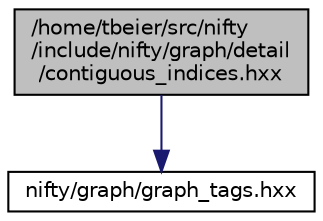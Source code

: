 digraph "/home/tbeier/src/nifty/include/nifty/graph/detail/contiguous_indices.hxx"
{
  edge [fontname="Helvetica",fontsize="10",labelfontname="Helvetica",labelfontsize="10"];
  node [fontname="Helvetica",fontsize="10",shape=record];
  Node1 [label="/home/tbeier/src/nifty\l/include/nifty/graph/detail\l/contiguous_indices.hxx",height=0.2,width=0.4,color="black", fillcolor="grey75", style="filled", fontcolor="black"];
  Node1 -> Node2 [color="midnightblue",fontsize="10",style="solid"];
  Node2 [label="nifty/graph/graph_tags.hxx",height=0.2,width=0.4,color="black", fillcolor="white", style="filled",URL="$graph__tags_8hxx.html"];
}
